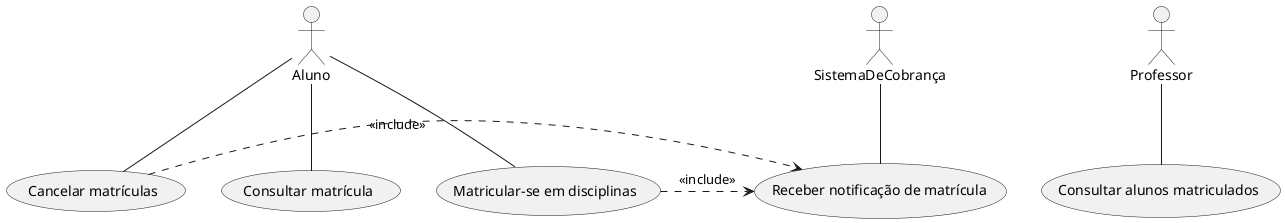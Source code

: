 @startuml
actor Aluno
actor Professor
actor SistemaDeCobrança

usecase "Matricular-se em disciplinas" as UC1
usecase "Cancelar matrículas" as UC2
usecase "Consultar matrícula" as UC3
usecase "Consultar alunos matriculados" as UC4
usecase "Receber notificação de matrícula" as UC5

Aluno -- UC1
Aluno -- UC2
Aluno -- UC3
Professor -- UC4
SistemaDeCobrança -- UC5

UC1 .> UC5 : <<include>>
UC2 .> UC5 : <<include>>
@enduml
